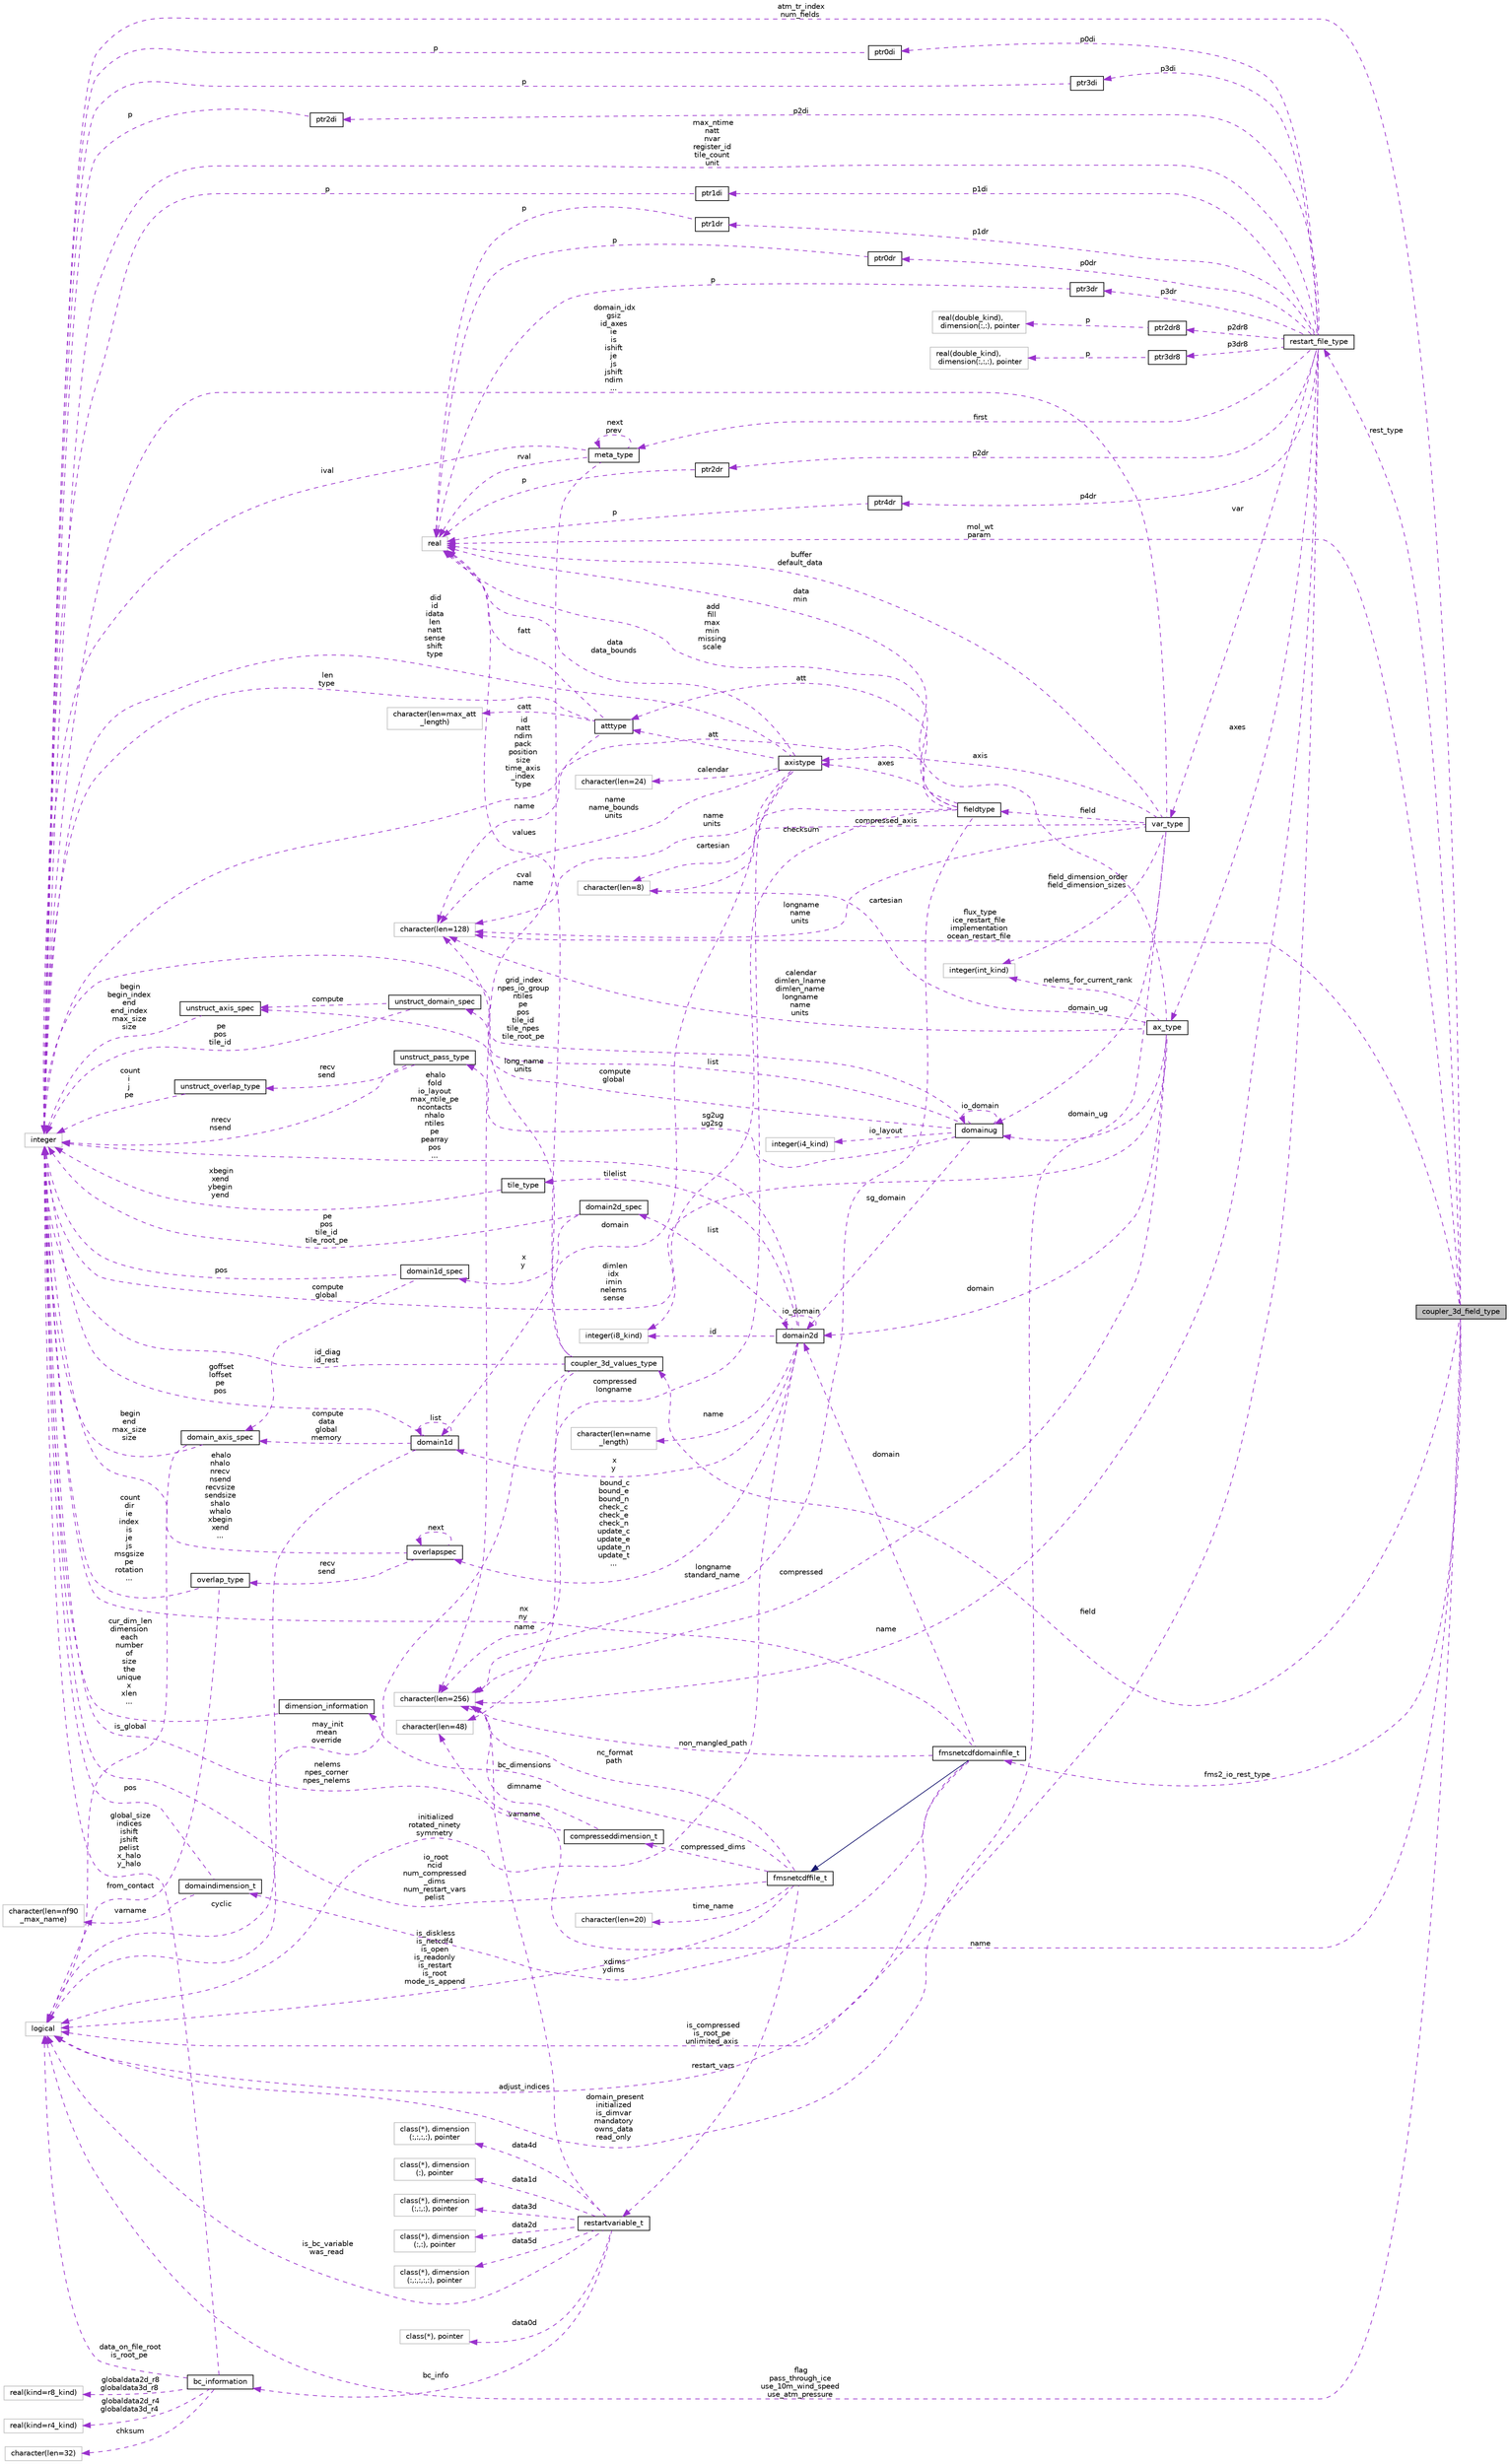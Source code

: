 digraph "coupler_3d_field_type"
{
 // INTERACTIVE_SVG=YES
 // LATEX_PDF_SIZE
  edge [fontname="Helvetica",fontsize="10",labelfontname="Helvetica",labelfontsize="10"];
  node [fontname="Helvetica",fontsize="10",shape=record];
  rankdir="LR";
  Node1 [label="coupler_3d_field_type",height=0.2,width=0.4,color="black", fillcolor="grey75", style="filled", fontcolor="black",tooltip="Coupler data for 3D fields."];
  Node2 -> Node1 [dir="back",color="darkorchid3",fontsize="10",style="dashed",label=" flag\npass_through_ice\nuse_10m_wind_speed\nuse_atm_pressure" ,fontname="Helvetica"];
  Node2 [label="logical",height=0.2,width=0.4,color="grey75", fillcolor="white", style="filled",tooltip=" "];
  Node3 -> Node1 [dir="back",color="darkorchid3",fontsize="10",style="dashed",label=" rest_type" ,fontname="Helvetica"];
  Node3 [label="restart_file_type",height=0.2,width=0.4,color="black", fillcolor="white", style="filled",URL="$group__fms__io__mod.html#structfms__io__mod_1_1restart__file__type",tooltip=" "];
  Node4 -> Node3 [dir="back",color="darkorchid3",fontsize="10",style="dashed",label=" p2dr8" ,fontname="Helvetica"];
  Node4 [label="ptr2dr8",height=0.2,width=0.4,color="black", fillcolor="white", style="filled",URL="$group__fms__io__mod.html#structfms__io__mod_1_1ptr2dr8",tooltip=" "];
  Node5 -> Node4 [dir="back",color="darkorchid3",fontsize="10",style="dashed",label=" p" ,fontname="Helvetica"];
  Node5 [label="real(double_kind),\l dimension(:,:), pointer",height=0.2,width=0.4,color="grey75", fillcolor="white", style="filled",tooltip=" "];
  Node2 -> Node3 [dir="back",color="darkorchid3",fontsize="10",style="dashed",label=" is_compressed\nis_root_pe\nunlimited_axis" ,fontname="Helvetica"];
  Node6 -> Node3 [dir="back",color="darkorchid3",fontsize="10",style="dashed",label=" p3dr8" ,fontname="Helvetica"];
  Node6 [label="ptr3dr8",height=0.2,width=0.4,color="black", fillcolor="white", style="filled",URL="$group__fms__io__mod.html#structfms__io__mod_1_1ptr3dr8",tooltip=" "];
  Node7 -> Node6 [dir="back",color="darkorchid3",fontsize="10",style="dashed",label=" p" ,fontname="Helvetica"];
  Node7 [label="real(double_kind),\l dimension(:,:,:), pointer",height=0.2,width=0.4,color="grey75", fillcolor="white", style="filled",tooltip=" "];
  Node8 -> Node3 [dir="back",color="darkorchid3",fontsize="10",style="dashed",label=" p1dr" ,fontname="Helvetica"];
  Node8 [label="ptr1dr",height=0.2,width=0.4,color="black", fillcolor="white", style="filled",URL="$group__fms__io__mod.html#structfms__io__mod_1_1ptr1dr",tooltip=" "];
  Node9 -> Node8 [dir="back",color="darkorchid3",fontsize="10",style="dashed",label=" p" ,fontname="Helvetica"];
  Node9 [label="real",height=0.2,width=0.4,color="grey75", fillcolor="white", style="filled",tooltip=" "];
  Node10 -> Node3 [dir="back",color="darkorchid3",fontsize="10",style="dashed",label=" p0dr" ,fontname="Helvetica"];
  Node10 [label="ptr0dr",height=0.2,width=0.4,color="black", fillcolor="white", style="filled",URL="$group__fms__io__mod.html#structfms__io__mod_1_1ptr0dr",tooltip=" "];
  Node9 -> Node10 [dir="back",color="darkorchid3",fontsize="10",style="dashed",label=" p" ,fontname="Helvetica"];
  Node11 -> Node3 [dir="back",color="darkorchid3",fontsize="10",style="dashed",label=" first" ,fontname="Helvetica"];
  Node11 [label="meta_type",height=0.2,width=0.4,color="black", fillcolor="white", style="filled",URL="$group__fms__io__mod.html#structfms__io__mod_1_1meta__type",tooltip=" "];
  Node11 -> Node11 [dir="back",color="darkorchid3",fontsize="10",style="dashed",label=" next\nprev" ,fontname="Helvetica"];
  Node12 -> Node11 [dir="back",color="darkorchid3",fontsize="10",style="dashed",label=" cval\nname" ,fontname="Helvetica"];
  Node12 [label="character(len=256)",height=0.2,width=0.4,color="grey75", fillcolor="white", style="filled",tooltip=" "];
  Node13 -> Node11 [dir="back",color="darkorchid3",fontsize="10",style="dashed",label=" ival" ,fontname="Helvetica"];
  Node13 [label="integer",height=0.2,width=0.4,color="grey75", fillcolor="white", style="filled",tooltip=" "];
  Node9 -> Node11 [dir="back",color="darkorchid3",fontsize="10",style="dashed",label=" rval" ,fontname="Helvetica"];
  Node14 -> Node3 [dir="back",color="darkorchid3",fontsize="10",style="dashed",label=" p3dr" ,fontname="Helvetica"];
  Node14 [label="ptr3dr",height=0.2,width=0.4,color="black", fillcolor="white", style="filled",URL="$group__fms__io__mod.html#structfms__io__mod_1_1ptr3dr",tooltip=" "];
  Node9 -> Node14 [dir="back",color="darkorchid3",fontsize="10",style="dashed",label=" p" ,fontname="Helvetica"];
  Node15 -> Node3 [dir="back",color="darkorchid3",fontsize="10",style="dashed",label=" p2dr" ,fontname="Helvetica"];
  Node15 [label="ptr2dr",height=0.2,width=0.4,color="black", fillcolor="white", style="filled",URL="$group__fms__io__mod.html#structfms__io__mod_1_1ptr2dr",tooltip=" "];
  Node9 -> Node15 [dir="back",color="darkorchid3",fontsize="10",style="dashed",label=" p" ,fontname="Helvetica"];
  Node16 -> Node3 [dir="back",color="darkorchid3",fontsize="10",style="dashed",label=" p4dr" ,fontname="Helvetica"];
  Node16 [label="ptr4dr",height=0.2,width=0.4,color="black", fillcolor="white", style="filled",URL="$group__fms__io__mod.html#structfms__io__mod_1_1ptr4dr",tooltip=" "];
  Node9 -> Node16 [dir="back",color="darkorchid3",fontsize="10",style="dashed",label=" p" ,fontname="Helvetica"];
  Node17 -> Node3 [dir="back",color="darkorchid3",fontsize="10",style="dashed",label=" axes" ,fontname="Helvetica"];
  Node17 [label="ax_type",height=0.2,width=0.4,color="black", fillcolor="white", style="filled",URL="$group__fms__io__mod.html#structfms__io__mod_1_1ax__type",tooltip=" "];
  Node18 -> Node17 [dir="back",color="darkorchid3",fontsize="10",style="dashed",label=" domain_ug" ,fontname="Helvetica"];
  Node18 [label="domainug",height=0.2,width=0.4,color="black", fillcolor="white", style="filled",URL="$group__mpp__domains__mod.html#structmpp__domains__mod_1_1domainug",tooltip="Domain information for managing data on unstructured grids."];
  Node19 -> Node18 [dir="back",color="darkorchid3",fontsize="10",style="dashed",label=" list" ,fontname="Helvetica"];
  Node19 [label="unstruct_domain_spec",height=0.2,width=0.4,color="black", fillcolor="white", style="filled",URL="$group__mpp__domains__mod.html#structmpp__domains__mod_1_1unstruct__domain__spec",tooltip="Private type for axis specification data for an unstructured domain."];
  Node20 -> Node19 [dir="back",color="darkorchid3",fontsize="10",style="dashed",label=" compute" ,fontname="Helvetica"];
  Node20 [label="unstruct_axis_spec",height=0.2,width=0.4,color="black", fillcolor="white", style="filled",URL="$group__mpp__domains__mod.html#structmpp__domains__mod_1_1unstruct__axis__spec",tooltip="Private type for axis specification data for an unstructured grid."];
  Node13 -> Node20 [dir="back",color="darkorchid3",fontsize="10",style="dashed",label=" begin\nbegin_index\nend\nend_index\nmax_size\nsize" ,fontname="Helvetica"];
  Node13 -> Node19 [dir="back",color="darkorchid3",fontsize="10",style="dashed",label=" pe\npos\ntile_id" ,fontname="Helvetica"];
  Node20 -> Node18 [dir="back",color="darkorchid3",fontsize="10",style="dashed",label=" compute\nglobal" ,fontname="Helvetica"];
  Node21 -> Node18 [dir="back",color="darkorchid3",fontsize="10",style="dashed",label=" sg_domain" ,fontname="Helvetica"];
  Node21 [label="domain2d",height=0.2,width=0.4,color="black", fillcolor="white", style="filled",URL="$group__mpp__domains__mod.html#structmpp__domains__mod_1_1domain2d",tooltip="The domain2D type contains all the necessary information to define the global, compute and data domai..."];
  Node2 -> Node21 [dir="back",color="darkorchid3",fontsize="10",style="dashed",label=" initialized\nrotated_ninety\nsymmetry" ,fontname="Helvetica"];
  Node22 -> Node21 [dir="back",color="darkorchid3",fontsize="10",style="dashed",label=" x\ny" ,fontname="Helvetica"];
  Node22 [label="domain1d",height=0.2,width=0.4,color="black", fillcolor="white", style="filled",URL="$group__mpp__domains__mod.html#structmpp__domains__mod_1_1domain1d",tooltip="One dimensional domain used to manage shared data access between pes."];
  Node2 -> Node22 [dir="back",color="darkorchid3",fontsize="10",style="dashed",label=" cyclic" ,fontname="Helvetica"];
  Node22 -> Node22 [dir="back",color="darkorchid3",fontsize="10",style="dashed",label=" list" ,fontname="Helvetica"];
  Node23 -> Node22 [dir="back",color="darkorchid3",fontsize="10",style="dashed",label=" compute\ndata\nglobal\nmemory" ,fontname="Helvetica"];
  Node23 [label="domain_axis_spec",height=0.2,width=0.4,color="black", fillcolor="white", style="filled",URL="$group__mpp__domains__mod.html#structmpp__domains__mod_1_1domain__axis__spec",tooltip="Used to specify index limits along an axis of a domain."];
  Node2 -> Node23 [dir="back",color="darkorchid3",fontsize="10",style="dashed",label=" is_global" ,fontname="Helvetica"];
  Node13 -> Node23 [dir="back",color="darkorchid3",fontsize="10",style="dashed",label=" begin\nend\nmax_size\nsize" ,fontname="Helvetica"];
  Node13 -> Node22 [dir="back",color="darkorchid3",fontsize="10",style="dashed",label=" goffset\nloffset\npe\npos" ,fontname="Helvetica"];
  Node24 -> Node21 [dir="back",color="darkorchid3",fontsize="10",style="dashed",label=" id" ,fontname="Helvetica"];
  Node24 [label="integer(i8_kind)",height=0.2,width=0.4,color="grey75", fillcolor="white", style="filled",tooltip=" "];
  Node21 -> Node21 [dir="back",color="darkorchid3",fontsize="10",style="dashed",label=" io_domain" ,fontname="Helvetica"];
  Node25 -> Node21 [dir="back",color="darkorchid3",fontsize="10",style="dashed",label=" bound_c\nbound_e\nbound_n\ncheck_c\ncheck_e\ncheck_n\nupdate_c\nupdate_e\nupdate_n\nupdate_t\n..." ,fontname="Helvetica"];
  Node25 [label="overlapspec",height=0.2,width=0.4,color="black", fillcolor="white", style="filled",URL="$group__mpp__domains__mod.html#structmpp__domains__mod_1_1overlapspec",tooltip="Private type for overlap specifications."];
  Node26 -> Node25 [dir="back",color="darkorchid3",fontsize="10",style="dashed",label=" recv\nsend" ,fontname="Helvetica"];
  Node26 [label="overlap_type",height=0.2,width=0.4,color="black", fillcolor="white", style="filled",URL="$group__mpp__domains__mod.html#structmpp__domains__mod_1_1overlap__type",tooltip="Type for overlapping data."];
  Node2 -> Node26 [dir="back",color="darkorchid3",fontsize="10",style="dashed",label=" from_contact" ,fontname="Helvetica"];
  Node13 -> Node26 [dir="back",color="darkorchid3",fontsize="10",style="dashed",label=" count\ndir\nie\nindex\nis\nje\njs\nmsgsize\npe\nrotation\n..." ,fontname="Helvetica"];
  Node25 -> Node25 [dir="back",color="darkorchid3",fontsize="10",style="dashed",label=" next" ,fontname="Helvetica"];
  Node13 -> Node25 [dir="back",color="darkorchid3",fontsize="10",style="dashed",label=" ehalo\nnhalo\nnrecv\nnsend\nrecvsize\nsendsize\nshalo\nwhalo\nxbegin\nxend\n..." ,fontname="Helvetica"];
  Node27 -> Node21 [dir="back",color="darkorchid3",fontsize="10",style="dashed",label=" list" ,fontname="Helvetica"];
  Node27 [label="domain2d_spec",height=0.2,width=0.4,color="black", fillcolor="white", style="filled",URL="$group__mpp__domains__mod.html#structmpp__domains__mod_1_1domain2d__spec",tooltip="Private type to specify multiple index limits and pe information for a 2D domain."];
  Node28 -> Node27 [dir="back",color="darkorchid3",fontsize="10",style="dashed",label=" x\ny" ,fontname="Helvetica"];
  Node28 [label="domain1d_spec",height=0.2,width=0.4,color="black", fillcolor="white", style="filled",URL="$group__mpp__domains__mod.html#structmpp__domains__mod_1_1domain1d__spec",tooltip="A private type used to specify index limits for a domain decomposition."];
  Node23 -> Node28 [dir="back",color="darkorchid3",fontsize="10",style="dashed",label=" compute\nglobal" ,fontname="Helvetica"];
  Node13 -> Node28 [dir="back",color="darkorchid3",fontsize="10",style="dashed",label=" pos" ,fontname="Helvetica"];
  Node13 -> Node27 [dir="back",color="darkorchid3",fontsize="10",style="dashed",label=" pe\npos\ntile_id\ntile_root_pe" ,fontname="Helvetica"];
  Node29 -> Node21 [dir="back",color="darkorchid3",fontsize="10",style="dashed",label=" tilelist" ,fontname="Helvetica"];
  Node29 [label="tile_type",height=0.2,width=0.4,color="black", fillcolor="white", style="filled",URL="$group__mpp__domains__mod.html#structmpp__domains__mod_1_1tile__type",tooltip="Upper and lower x and y bounds for a tile."];
  Node13 -> Node29 [dir="back",color="darkorchid3",fontsize="10",style="dashed",label=" xbegin\nxend\nybegin\nyend" ,fontname="Helvetica"];
  Node13 -> Node21 [dir="back",color="darkorchid3",fontsize="10",style="dashed",label=" ehalo\nfold\nio_layout\nmax_ntile_pe\nncontacts\nnhalo\nntiles\npe\npearray\npos\n..." ,fontname="Helvetica"];
  Node30 -> Node21 [dir="back",color="darkorchid3",fontsize="10",style="dashed",label=" name" ,fontname="Helvetica"];
  Node30 [label="character(len=name\l_length)",height=0.2,width=0.4,color="grey75", fillcolor="white", style="filled",tooltip=" "];
  Node18 -> Node18 [dir="back",color="darkorchid3",fontsize="10",style="dashed",label=" io_domain" ,fontname="Helvetica"];
  Node31 -> Node18 [dir="back",color="darkorchid3",fontsize="10",style="dashed",label=" sg2ug\nug2sg" ,fontname="Helvetica"];
  Node31 [label="unstruct_pass_type",height=0.2,width=0.4,color="black", fillcolor="white", style="filled",URL="$group__mpp__domains__mod.html#structmpp__domains__mod_1_1unstruct__pass__type",tooltip="Private type."];
  Node32 -> Node31 [dir="back",color="darkorchid3",fontsize="10",style="dashed",label=" recv\nsend" ,fontname="Helvetica"];
  Node32 [label="unstruct_overlap_type",height=0.2,width=0.4,color="black", fillcolor="white", style="filled",URL="$group__mpp__domains__mod.html#structmpp__domains__mod_1_1unstruct__overlap__type",tooltip="Private type."];
  Node13 -> Node32 [dir="back",color="darkorchid3",fontsize="10",style="dashed",label=" count\ni\nj\npe" ,fontname="Helvetica"];
  Node13 -> Node31 [dir="back",color="darkorchid3",fontsize="10",style="dashed",label=" nrecv\nnsend" ,fontname="Helvetica"];
  Node13 -> Node18 [dir="back",color="darkorchid3",fontsize="10",style="dashed",label=" grid_index\nnpes_io_group\nntiles\npe\npos\ntile_id\ntile_npes\ntile_root_pe" ,fontname="Helvetica"];
  Node33 -> Node18 [dir="back",color="darkorchid3",fontsize="10",style="dashed",label=" io_layout" ,fontname="Helvetica"];
  Node33 [label="integer(i4_kind)",height=0.2,width=0.4,color="grey75", fillcolor="white", style="filled",tooltip=" "];
  Node21 -> Node17 [dir="back",color="darkorchid3",fontsize="10",style="dashed",label=" domain" ,fontname="Helvetica"];
  Node12 -> Node17 [dir="back",color="darkorchid3",fontsize="10",style="dashed",label=" compressed" ,fontname="Helvetica"];
  Node34 -> Node17 [dir="back",color="darkorchid3",fontsize="10",style="dashed",label=" nelems_for_current_rank" ,fontname="Helvetica"];
  Node34 [label="integer(int_kind)",height=0.2,width=0.4,color="grey75", fillcolor="white", style="filled",tooltip=" "];
  Node35 -> Node17 [dir="back",color="darkorchid3",fontsize="10",style="dashed",label=" cartesian" ,fontname="Helvetica"];
  Node35 [label="character(len=8)",height=0.2,width=0.4,color="grey75", fillcolor="white", style="filled",tooltip=" "];
  Node36 -> Node17 [dir="back",color="darkorchid3",fontsize="10",style="dashed",label=" calendar\ndimlen_lname\ndimlen_name\nlongname\nname\nunits" ,fontname="Helvetica"];
  Node36 [label="character(len=128)",height=0.2,width=0.4,color="grey75", fillcolor="white", style="filled",tooltip=" "];
  Node9 -> Node17 [dir="back",color="darkorchid3",fontsize="10",style="dashed",label=" data\nmin" ,fontname="Helvetica"];
  Node13 -> Node17 [dir="back",color="darkorchid3",fontsize="10",style="dashed",label=" dimlen\nidx\nimin\nnelems\nsense" ,fontname="Helvetica"];
  Node12 -> Node3 [dir="back",color="darkorchid3",fontsize="10",style="dashed",label=" name" ,fontname="Helvetica"];
  Node37 -> Node3 [dir="back",color="darkorchid3",fontsize="10",style="dashed",label=" p1di" ,fontname="Helvetica"];
  Node37 [label="ptr1di",height=0.2,width=0.4,color="black", fillcolor="white", style="filled",URL="$group__fms__io__mod.html#structfms__io__mod_1_1ptr1di",tooltip=" "];
  Node13 -> Node37 [dir="back",color="darkorchid3",fontsize="10",style="dashed",label=" p" ,fontname="Helvetica"];
  Node38 -> Node3 [dir="back",color="darkorchid3",fontsize="10",style="dashed",label=" var" ,fontname="Helvetica"];
  Node38 [label="var_type",height=0.2,width=0.4,color="black", fillcolor="white", style="filled",URL="$group__fms__io__mod.html#structfms__io__mod_1_1var__type",tooltip=" "];
  Node2 -> Node38 [dir="back",color="darkorchid3",fontsize="10",style="dashed",label=" domain_present\ninitialized\nis_dimvar\nmandatory\nowns_data\nread_only" ,fontname="Helvetica"];
  Node39 -> Node38 [dir="back",color="darkorchid3",fontsize="10",style="dashed",label=" field" ,fontname="Helvetica"];
  Node39 [label="fieldtype",height=0.2,width=0.4,color="black", fillcolor="white", style="filled",URL="$group__mpp__io__mod.html#structmpp__io__mod_1_1fieldtype",tooltip=" "];
  Node24 -> Node39 [dir="back",color="darkorchid3",fontsize="10",style="dashed",label=" checksum" ,fontname="Helvetica"];
  Node12 -> Node39 [dir="back",color="darkorchid3",fontsize="10",style="dashed",label=" longname\nstandard_name" ,fontname="Helvetica"];
  Node40 -> Node39 [dir="back",color="darkorchid3",fontsize="10",style="dashed",label=" att" ,fontname="Helvetica"];
  Node40 [label="atttype",height=0.2,width=0.4,color="black", fillcolor="white", style="filled",URL="$group__mpp__io__mod.html#structmpp__io__mod_1_1atttype",tooltip=" "];
  Node36 -> Node40 [dir="back",color="darkorchid3",fontsize="10",style="dashed",label=" name" ,fontname="Helvetica"];
  Node9 -> Node40 [dir="back",color="darkorchid3",fontsize="10",style="dashed",label=" fatt" ,fontname="Helvetica"];
  Node13 -> Node40 [dir="back",color="darkorchid3",fontsize="10",style="dashed",label=" len\ntype" ,fontname="Helvetica"];
  Node41 -> Node40 [dir="back",color="darkorchid3",fontsize="10",style="dashed",label=" catt" ,fontname="Helvetica"];
  Node41 [label="character(len=max_att\l_length)",height=0.2,width=0.4,color="grey75", fillcolor="white", style="filled",tooltip=" "];
  Node42 -> Node39 [dir="back",color="darkorchid3",fontsize="10",style="dashed",label=" axes" ,fontname="Helvetica"];
  Node42 [label="axistype",height=0.2,width=0.4,color="black", fillcolor="white", style="filled",URL="$group__mpp__io__mod.html#structmpp__io__mod_1_1axistype",tooltip=" "];
  Node22 -> Node42 [dir="back",color="darkorchid3",fontsize="10",style="dashed",label=" domain" ,fontname="Helvetica"];
  Node12 -> Node42 [dir="back",color="darkorchid3",fontsize="10",style="dashed",label=" compressed\nlongname" ,fontname="Helvetica"];
  Node40 -> Node42 [dir="back",color="darkorchid3",fontsize="10",style="dashed",label=" att" ,fontname="Helvetica"];
  Node35 -> Node42 [dir="back",color="darkorchid3",fontsize="10",style="dashed",label=" cartesian" ,fontname="Helvetica"];
  Node36 -> Node42 [dir="back",color="darkorchid3",fontsize="10",style="dashed",label=" name\nname_bounds\nunits" ,fontname="Helvetica"];
  Node9 -> Node42 [dir="back",color="darkorchid3",fontsize="10",style="dashed",label=" data\ndata_bounds" ,fontname="Helvetica"];
  Node13 -> Node42 [dir="back",color="darkorchid3",fontsize="10",style="dashed",label=" did\nid\nidata\nlen\nnatt\nsense\nshift\ntype" ,fontname="Helvetica"];
  Node43 -> Node42 [dir="back",color="darkorchid3",fontsize="10",style="dashed",label=" calendar" ,fontname="Helvetica"];
  Node43 [label="character(len=24)",height=0.2,width=0.4,color="grey75", fillcolor="white", style="filled",tooltip=" "];
  Node36 -> Node39 [dir="back",color="darkorchid3",fontsize="10",style="dashed",label=" name\nunits" ,fontname="Helvetica"];
  Node13 -> Node39 [dir="back",color="darkorchid3",fontsize="10",style="dashed",label=" id\nnatt\nndim\npack\nposition\nsize\ntime_axis\l_index\ntype" ,fontname="Helvetica"];
  Node9 -> Node39 [dir="back",color="darkorchid3",fontsize="10",style="dashed",label=" add\nfill\nmax\nmin\nmissing\nscale" ,fontname="Helvetica"];
  Node18 -> Node38 [dir="back",color="darkorchid3",fontsize="10",style="dashed",label=" domain_ug" ,fontname="Helvetica"];
  Node34 -> Node38 [dir="back",color="darkorchid3",fontsize="10",style="dashed",label=" field_dimension_order\nfield_dimension_sizes" ,fontname="Helvetica"];
  Node42 -> Node38 [dir="back",color="darkorchid3",fontsize="10",style="dashed",label=" axis" ,fontname="Helvetica"];
  Node35 -> Node38 [dir="back",color="darkorchid3",fontsize="10",style="dashed",label=" compressed_axis" ,fontname="Helvetica"];
  Node36 -> Node38 [dir="back",color="darkorchid3",fontsize="10",style="dashed",label=" longname\nname\nunits" ,fontname="Helvetica"];
  Node13 -> Node38 [dir="back",color="darkorchid3",fontsize="10",style="dashed",label=" domain_idx\ngsiz\nid_axes\nie\nis\nishift\nje\njs\njshift\nndim\n..." ,fontname="Helvetica"];
  Node9 -> Node38 [dir="back",color="darkorchid3",fontsize="10",style="dashed",label=" buffer\ndefault_data" ,fontname="Helvetica"];
  Node44 -> Node3 [dir="back",color="darkorchid3",fontsize="10",style="dashed",label=" p0di" ,fontname="Helvetica"];
  Node44 [label="ptr0di",height=0.2,width=0.4,color="black", fillcolor="white", style="filled",URL="$group__fms__io__mod.html#structfms__io__mod_1_1ptr0di",tooltip=" "];
  Node13 -> Node44 [dir="back",color="darkorchid3",fontsize="10",style="dashed",label=" p" ,fontname="Helvetica"];
  Node45 -> Node3 [dir="back",color="darkorchid3",fontsize="10",style="dashed",label=" p3di" ,fontname="Helvetica"];
  Node45 [label="ptr3di",height=0.2,width=0.4,color="black", fillcolor="white", style="filled",URL="$group__fms__io__mod.html#structfms__io__mod_1_1ptr3di",tooltip=" "];
  Node13 -> Node45 [dir="back",color="darkorchid3",fontsize="10",style="dashed",label=" p" ,fontname="Helvetica"];
  Node46 -> Node3 [dir="back",color="darkorchid3",fontsize="10",style="dashed",label=" p2di" ,fontname="Helvetica"];
  Node46 [label="ptr2di",height=0.2,width=0.4,color="black", fillcolor="white", style="filled",URL="$group__fms__io__mod.html#structfms__io__mod_1_1ptr2di",tooltip=" "];
  Node13 -> Node46 [dir="back",color="darkorchid3",fontsize="10",style="dashed",label=" p" ,fontname="Helvetica"];
  Node13 -> Node3 [dir="back",color="darkorchid3",fontsize="10",style="dashed",label=" max_ntime\nnatt\nnvar\nregister_id\ntile_count\nunit" ,fontname="Helvetica"];
  Node47 -> Node1 [dir="back",color="darkorchid3",fontsize="10",style="dashed",label=" name" ,fontname="Helvetica"];
  Node47 [label="character(len=48)",height=0.2,width=0.4,color="grey75", fillcolor="white", style="filled",tooltip=" "];
  Node48 -> Node1 [dir="back",color="darkorchid3",fontsize="10",style="dashed",label=" fms2_io_rest_type" ,fontname="Helvetica"];
  Node48 [label="fmsnetcdfdomainfile_t",height=0.2,width=0.4,color="black", fillcolor="white", style="filled",URL="$group__fms__netcdf__domain__io__mod.html#structfms__netcdf__domain__io__mod_1_1fmsnetcdfdomainfile__t",tooltip="netcdf domain file type."];
  Node49 -> Node48 [dir="back",color="midnightblue",fontsize="10",style="solid",fontname="Helvetica"];
  Node49 [label="fmsnetcdffile_t",height=0.2,width=0.4,color="black", fillcolor="white", style="filled",URL="$group__netcdf__io__mod.html#structnetcdf__io__mod_1_1fmsnetcdffile__t",tooltip="Netcdf file type."];
  Node2 -> Node49 [dir="back",color="darkorchid3",fontsize="10",style="dashed",label=" is_diskless\nis_netcdf4\nis_open\nis_readonly\nis_restart\nis_root\nmode_is_append" ,fontname="Helvetica"];
  Node12 -> Node49 [dir="back",color="darkorchid3",fontsize="10",style="dashed",label=" nc_format\npath" ,fontname="Helvetica"];
  Node50 -> Node49 [dir="back",color="darkorchid3",fontsize="10",style="dashed",label=" time_name" ,fontname="Helvetica"];
  Node50 [label="character(len=20)",height=0.2,width=0.4,color="grey75", fillcolor="white", style="filled",tooltip=" "];
  Node51 -> Node49 [dir="back",color="darkorchid3",fontsize="10",style="dashed",label=" compressed_dims" ,fontname="Helvetica"];
  Node51 [label="compresseddimension_t",height=0.2,width=0.4,color="black", fillcolor="white", style="filled",URL="$group__netcdf__io__mod.html#structnetcdf__io__mod_1_1compresseddimension__t",tooltip="Compressed dimension."];
  Node12 -> Node51 [dir="back",color="darkorchid3",fontsize="10",style="dashed",label=" dimname" ,fontname="Helvetica"];
  Node13 -> Node51 [dir="back",color="darkorchid3",fontsize="10",style="dashed",label=" nelems\nnpes_corner\nnpes_nelems" ,fontname="Helvetica"];
  Node52 -> Node49 [dir="back",color="darkorchid3",fontsize="10",style="dashed",label=" bc_dimensions" ,fontname="Helvetica"];
  Node52 [label="dimension_information",height=0.2,width=0.4,color="black", fillcolor="white", style="filled",URL="$group__netcdf__io__mod.html#structnetcdf__io__mod_1_1dimension__information",tooltip="information about the current dimensions for regional restart variables"];
  Node13 -> Node52 [dir="back",color="darkorchid3",fontsize="10",style="dashed",label=" cur_dim_len\ndimension\neach\nnumber\nof\nsize\nthe\nunique\nx\nxlen\n..." ,fontname="Helvetica"];
  Node53 -> Node49 [dir="back",color="darkorchid3",fontsize="10",style="dashed",label=" restart_vars" ,fontname="Helvetica"];
  Node53 [label="restartvariable_t",height=0.2,width=0.4,color="black", fillcolor="white", style="filled",URL="$group__netcdf__io__mod.html#structnetcdf__io__mod_1_1restartvariable__t",tooltip="Restart variable."];
  Node2 -> Node53 [dir="back",color="darkorchid3",fontsize="10",style="dashed",label=" is_bc_variable\nwas_read" ,fontname="Helvetica"];
  Node54 -> Node53 [dir="back",color="darkorchid3",fontsize="10",style="dashed",label=" data3d" ,fontname="Helvetica"];
  Node54 [label="class(*), dimension\l(:,:,:), pointer",height=0.2,width=0.4,color="grey75", fillcolor="white", style="filled",tooltip=" "];
  Node55 -> Node53 [dir="back",color="darkorchid3",fontsize="10",style="dashed",label=" data2d" ,fontname="Helvetica"];
  Node55 [label="class(*), dimension\l(:,:), pointer",height=0.2,width=0.4,color="grey75", fillcolor="white", style="filled",tooltip=" "];
  Node56 -> Node53 [dir="back",color="darkorchid3",fontsize="10",style="dashed",label=" data5d" ,fontname="Helvetica"];
  Node56 [label="class(*), dimension\l(:,:,:,:,:), pointer",height=0.2,width=0.4,color="grey75", fillcolor="white", style="filled",tooltip=" "];
  Node57 -> Node53 [dir="back",color="darkorchid3",fontsize="10",style="dashed",label=" data0d" ,fontname="Helvetica"];
  Node57 [label="class(*), pointer",height=0.2,width=0.4,color="grey75", fillcolor="white", style="filled",tooltip=" "];
  Node12 -> Node53 [dir="back",color="darkorchid3",fontsize="10",style="dashed",label=" varname" ,fontname="Helvetica"];
  Node58 -> Node53 [dir="back",color="darkorchid3",fontsize="10",style="dashed",label=" data4d" ,fontname="Helvetica"];
  Node58 [label="class(*), dimension\l(:,:,:,:), pointer",height=0.2,width=0.4,color="grey75", fillcolor="white", style="filled",tooltip=" "];
  Node59 -> Node53 [dir="back",color="darkorchid3",fontsize="10",style="dashed",label=" data1d" ,fontname="Helvetica"];
  Node59 [label="class(*), dimension\l(:), pointer",height=0.2,width=0.4,color="grey75", fillcolor="white", style="filled",tooltip=" "];
  Node60 -> Node53 [dir="back",color="darkorchid3",fontsize="10",style="dashed",label=" bc_info" ,fontname="Helvetica"];
  Node60 [label="bc_information",height=0.2,width=0.4,color="black", fillcolor="white", style="filled",URL="$group__netcdf__io__mod.html#structnetcdf__io__mod_1_1bc__information",tooltip="information needed fr regional restart variables"];
  Node2 -> Node60 [dir="back",color="darkorchid3",fontsize="10",style="dashed",label=" data_on_file_root\nis_root_pe" ,fontname="Helvetica"];
  Node61 -> Node60 [dir="back",color="darkorchid3",fontsize="10",style="dashed",label=" globaldata2d_r8\nglobaldata3d_r8" ,fontname="Helvetica"];
  Node61 [label="real(kind=r8_kind)",height=0.2,width=0.4,color="grey75", fillcolor="white", style="filled",tooltip=" "];
  Node62 -> Node60 [dir="back",color="darkorchid3",fontsize="10",style="dashed",label=" globaldata2d_r4\nglobaldata3d_r4" ,fontname="Helvetica"];
  Node62 [label="real(kind=r4_kind)",height=0.2,width=0.4,color="grey75", fillcolor="white", style="filled",tooltip=" "];
  Node63 -> Node60 [dir="back",color="darkorchid3",fontsize="10",style="dashed",label=" chksum" ,fontname="Helvetica"];
  Node63 [label="character(len=32)",height=0.2,width=0.4,color="grey75", fillcolor="white", style="filled",tooltip=" "];
  Node13 -> Node60 [dir="back",color="darkorchid3",fontsize="10",style="dashed",label=" global_size\nindices\nishift\njshift\npelist\nx_halo\ny_halo" ,fontname="Helvetica"];
  Node13 -> Node49 [dir="back",color="darkorchid3",fontsize="10",style="dashed",label=" io_root\nncid\nnum_compressed\l_dims\nnum_restart_vars\npelist" ,fontname="Helvetica"];
  Node2 -> Node48 [dir="back",color="darkorchid3",fontsize="10",style="dashed",label=" adjust_indices" ,fontname="Helvetica"];
  Node64 -> Node48 [dir="back",color="darkorchid3",fontsize="10",style="dashed",label=" xdims\nydims" ,fontname="Helvetica"];
  Node64 [label="domaindimension_t",height=0.2,width=0.4,color="black", fillcolor="white", style="filled",URL="$group__fms__netcdf__domain__io__mod.html#structfms__netcdf__domain__io__mod_1_1domaindimension__t",tooltip="Domain variable."];
  Node65 -> Node64 [dir="back",color="darkorchid3",fontsize="10",style="dashed",label=" varname" ,fontname="Helvetica"];
  Node65 [label="character(len=nf90\l_max_name)",height=0.2,width=0.4,color="grey75", fillcolor="white", style="filled",tooltip=" "];
  Node13 -> Node64 [dir="back",color="darkorchid3",fontsize="10",style="dashed",label=" pos" ,fontname="Helvetica"];
  Node21 -> Node48 [dir="back",color="darkorchid3",fontsize="10",style="dashed",label=" domain" ,fontname="Helvetica"];
  Node12 -> Node48 [dir="back",color="darkorchid3",fontsize="10",style="dashed",label=" non_mangled_path" ,fontname="Helvetica"];
  Node13 -> Node48 [dir="back",color="darkorchid3",fontsize="10",style="dashed",label=" nx\nny" ,fontname="Helvetica"];
  Node66 -> Node1 [dir="back",color="darkorchid3",fontsize="10",style="dashed",label=" field" ,fontname="Helvetica"];
  Node66 [label="coupler_3d_values_type",height=0.2,width=0.4,color="black", fillcolor="white", style="filled",URL="$group__coupler__types__mod.html#structcoupler__types__mod_1_1coupler__3d__values__type",tooltip="Coupler data for 3D values."];
  Node2 -> Node66 [dir="back",color="darkorchid3",fontsize="10",style="dashed",label=" may_init\nmean\noverride" ,fontname="Helvetica"];
  Node47 -> Node66 [dir="back",color="darkorchid3",fontsize="10",style="dashed",label=" name" ,fontname="Helvetica"];
  Node36 -> Node66 [dir="back",color="darkorchid3",fontsize="10",style="dashed",label=" long_name\nunits" ,fontname="Helvetica"];
  Node13 -> Node66 [dir="back",color="darkorchid3",fontsize="10",style="dashed",label=" id_diag\nid_rest" ,fontname="Helvetica"];
  Node9 -> Node66 [dir="back",color="darkorchid3",fontsize="10",style="dashed",label=" values" ,fontname="Helvetica"];
  Node36 -> Node1 [dir="back",color="darkorchid3",fontsize="10",style="dashed",label=" flux_type\nice_restart_file\nimplementation\nocean_restart_file" ,fontname="Helvetica"];
  Node9 -> Node1 [dir="back",color="darkorchid3",fontsize="10",style="dashed",label=" mol_wt\nparam" ,fontname="Helvetica"];
  Node13 -> Node1 [dir="back",color="darkorchid3",fontsize="10",style="dashed",label=" atm_tr_index\nnum_fields" ,fontname="Helvetica"];
}
